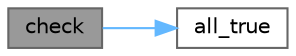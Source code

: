 digraph "check"
{
 // LATEX_PDF_SIZE
  bgcolor="transparent";
  edge [fontname=Helvetica,fontsize=10,labelfontname=Helvetica,labelfontsize=10];
  node [fontname=Helvetica,fontsize=10,shape=box,height=0.2,width=0.4];
  rankdir="LR";
  Node1 [id="Node000001",label="check",height=0.2,width=0.4,color="gray40", fillcolor="grey60", style="filled", fontcolor="black",tooltip=" "];
  Node1 -> Node2 [id="edge1_Node000001_Node000002",color="steelblue1",style="solid",tooltip=" "];
  Node2 [id="Node000002",label="all_true",height=0.2,width=0.4,color="grey40", fillcolor="white", style="filled",URL="$classdetail_1_1is__tuple__formattable___3_01_t_00_01_c_00_01true_01_4.html#a439b0ee2a245c2f4a3a31ae63560ebd5",tooltip=" "];
}
